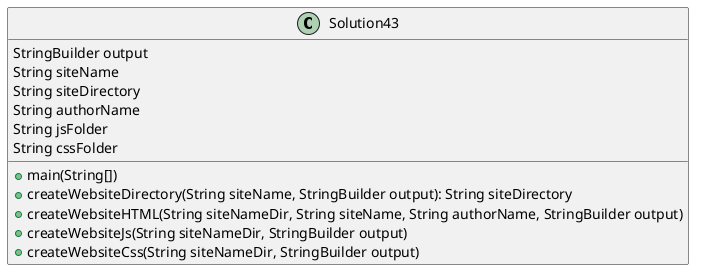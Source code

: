 @startuml
'https://plantuml.com/sequence-diagram
class Solution43 {
StringBuilder output
String siteName
String siteDirectory
String authorName
String jsFolder
String cssFolder
+main(String[])
+createWebsiteDirectory(String siteName, StringBuilder output): String siteDirectory
+createWebsiteHTML(String siteNameDir, String siteName, String authorName, StringBuilder output)
+createWebsiteJs(String siteNameDir, StringBuilder output)
+createWebsiteCss(String siteNameDir, StringBuilder output)
}

@enduml
